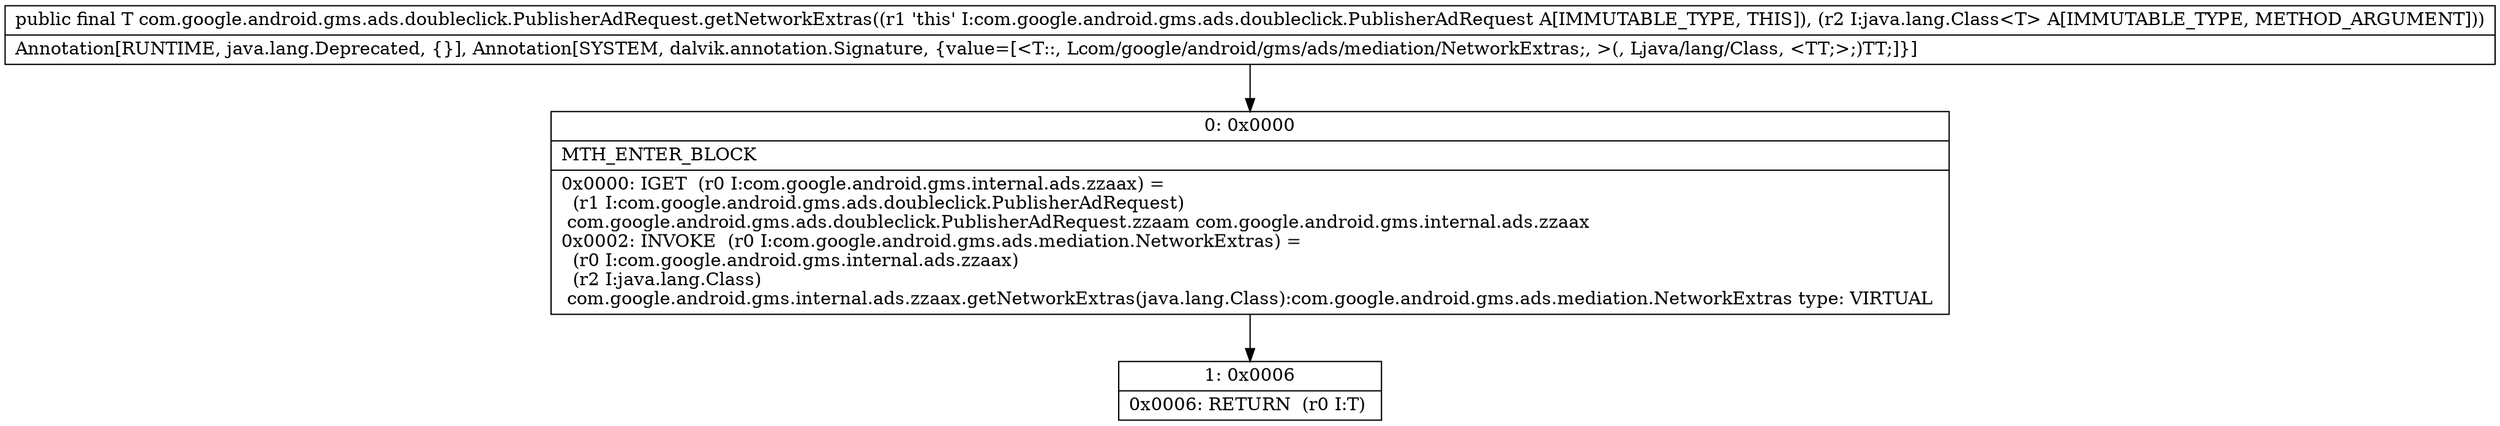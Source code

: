 digraph "CFG forcom.google.android.gms.ads.doubleclick.PublisherAdRequest.getNetworkExtras(Ljava\/lang\/Class;)Lcom\/google\/android\/gms\/ads\/mediation\/NetworkExtras;" {
Node_0 [shape=record,label="{0\:\ 0x0000|MTH_ENTER_BLOCK\l|0x0000: IGET  (r0 I:com.google.android.gms.internal.ads.zzaax) = \l  (r1 I:com.google.android.gms.ads.doubleclick.PublisherAdRequest)\l com.google.android.gms.ads.doubleclick.PublisherAdRequest.zzaam com.google.android.gms.internal.ads.zzaax \l0x0002: INVOKE  (r0 I:com.google.android.gms.ads.mediation.NetworkExtras) = \l  (r0 I:com.google.android.gms.internal.ads.zzaax)\l  (r2 I:java.lang.Class)\l com.google.android.gms.internal.ads.zzaax.getNetworkExtras(java.lang.Class):com.google.android.gms.ads.mediation.NetworkExtras type: VIRTUAL \l}"];
Node_1 [shape=record,label="{1\:\ 0x0006|0x0006: RETURN  (r0 I:T) \l}"];
MethodNode[shape=record,label="{public final T com.google.android.gms.ads.doubleclick.PublisherAdRequest.getNetworkExtras((r1 'this' I:com.google.android.gms.ads.doubleclick.PublisherAdRequest A[IMMUTABLE_TYPE, THIS]), (r2 I:java.lang.Class\<T\> A[IMMUTABLE_TYPE, METHOD_ARGUMENT]))  | Annotation[RUNTIME, java.lang.Deprecated, \{\}], Annotation[SYSTEM, dalvik.annotation.Signature, \{value=[\<T::, Lcom\/google\/android\/gms\/ads\/mediation\/NetworkExtras;, \>(, Ljava\/lang\/Class, \<TT;\>;)TT;]\}]\l}"];
MethodNode -> Node_0;
Node_0 -> Node_1;
}

